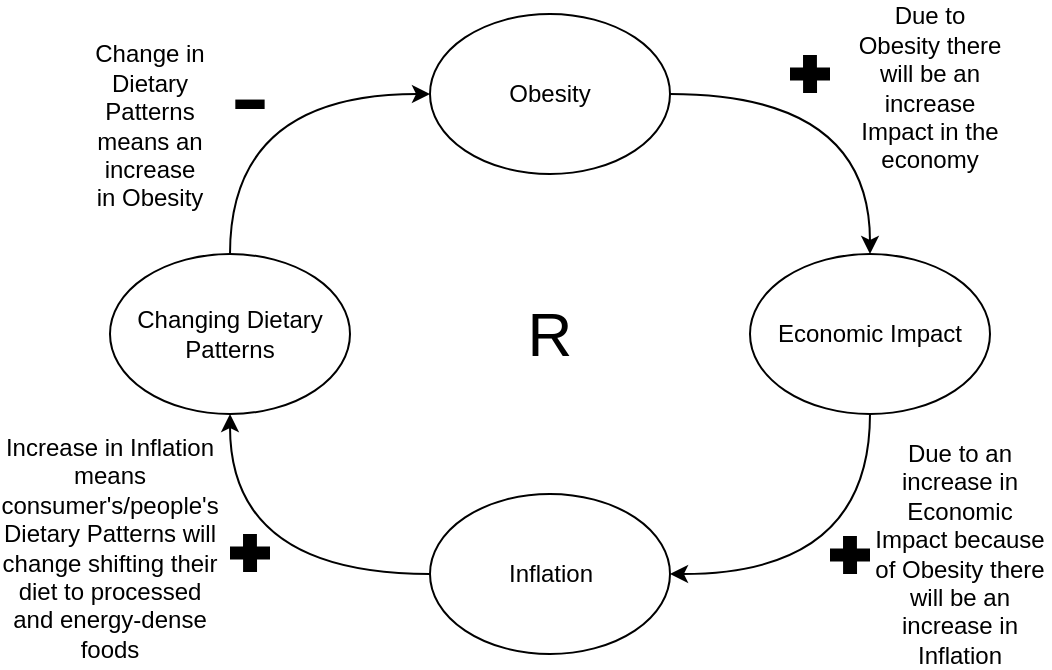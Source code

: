 <mxfile version="22.1.21" type="github">
  <diagram name="Page-1" id="XnVgnKiW5ejHczHaCuK-">
    <mxGraphModel dx="733" dy="362" grid="1" gridSize="10" guides="1" tooltips="1" connect="1" arrows="1" fold="1" page="1" pageScale="1" pageWidth="850" pageHeight="1100" math="0" shadow="0">
      <root>
        <mxCell id="0" />
        <mxCell id="1" parent="0" />
        <mxCell id="m-DePixAXjZ7ysnLrRMA-1" style="edgeStyle=orthogonalEdgeStyle;rounded=0;orthogonalLoop=1;jettySize=auto;html=1;exitX=1;exitY=0.5;exitDx=0;exitDy=0;curved=1;" edge="1" parent="1" source="m-DePixAXjZ7ysnLrRMA-2" target="m-DePixAXjZ7ysnLrRMA-8">
          <mxGeometry relative="1" as="geometry" />
        </mxCell>
        <mxCell id="m-DePixAXjZ7ysnLrRMA-2" value="" style="ellipse;whiteSpace=wrap;html=1;" vertex="1" parent="1">
          <mxGeometry x="360" y="80" width="120" height="80" as="geometry" />
        </mxCell>
        <mxCell id="m-DePixAXjZ7ysnLrRMA-3" style="edgeStyle=orthogonalEdgeStyle;rounded=0;orthogonalLoop=1;jettySize=auto;html=1;exitX=0.5;exitY=0;exitDx=0;exitDy=0;entryX=0;entryY=0.5;entryDx=0;entryDy=0;curved=1;" edge="1" parent="1" source="m-DePixAXjZ7ysnLrRMA-4" target="m-DePixAXjZ7ysnLrRMA-2">
          <mxGeometry relative="1" as="geometry" />
        </mxCell>
        <mxCell id="m-DePixAXjZ7ysnLrRMA-4" value="Changing Dietary Patterns" style="ellipse;whiteSpace=wrap;html=1;" vertex="1" parent="1">
          <mxGeometry x="200" y="200" width="120" height="80" as="geometry" />
        </mxCell>
        <mxCell id="m-DePixAXjZ7ysnLrRMA-5" style="edgeStyle=orthogonalEdgeStyle;rounded=0;orthogonalLoop=1;jettySize=auto;html=1;exitX=0;exitY=0.5;exitDx=0;exitDy=0;entryX=0.5;entryY=1;entryDx=0;entryDy=0;curved=1;" edge="1" parent="1" source="m-DePixAXjZ7ysnLrRMA-6" target="m-DePixAXjZ7ysnLrRMA-4">
          <mxGeometry relative="1" as="geometry" />
        </mxCell>
        <mxCell id="m-DePixAXjZ7ysnLrRMA-6" value="" style="ellipse;whiteSpace=wrap;html=1;" vertex="1" parent="1">
          <mxGeometry x="360" y="320" width="120" height="80" as="geometry" />
        </mxCell>
        <mxCell id="m-DePixAXjZ7ysnLrRMA-7" style="edgeStyle=orthogonalEdgeStyle;rounded=0;orthogonalLoop=1;jettySize=auto;html=1;exitX=0.5;exitY=1;exitDx=0;exitDy=0;entryX=1;entryY=0.5;entryDx=0;entryDy=0;curved=1;" edge="1" parent="1" source="m-DePixAXjZ7ysnLrRMA-8" target="m-DePixAXjZ7ysnLrRMA-6">
          <mxGeometry relative="1" as="geometry" />
        </mxCell>
        <mxCell id="m-DePixAXjZ7ysnLrRMA-8" value="Economic Impact" style="ellipse;whiteSpace=wrap;html=1;" vertex="1" parent="1">
          <mxGeometry x="520" y="200" width="120" height="80" as="geometry" />
        </mxCell>
        <mxCell id="m-DePixAXjZ7ysnLrRMA-9" value="Obesity" style="text;html=1;strokeColor=none;fillColor=none;align=center;verticalAlign=middle;whiteSpace=wrap;rounded=0;" vertex="1" parent="1">
          <mxGeometry x="370" y="105" width="100" height="30" as="geometry" />
        </mxCell>
        <mxCell id="m-DePixAXjZ7ysnLrRMA-10" value="R" style="text;html=1;strokeColor=none;fillColor=none;align=center;verticalAlign=middle;whiteSpace=wrap;rounded=0;fontSize=31;" vertex="1" parent="1">
          <mxGeometry x="390" y="225" width="60" height="30" as="geometry" />
        </mxCell>
        <mxCell id="m-DePixAXjZ7ysnLrRMA-11" value="" style="shape=mxgraph.signs.healthcare.first_aid;html=1;pointerEvents=1;fillColor=#000000;strokeColor=none;verticalLabelPosition=bottom;verticalAlign=top;align=center;" vertex="1" parent="1">
          <mxGeometry x="260" y="340" width="20" height="19" as="geometry" />
        </mxCell>
        <mxCell id="m-DePixAXjZ7ysnLrRMA-12" value="Inflation" style="text;html=1;strokeColor=none;fillColor=none;align=center;verticalAlign=middle;whiteSpace=wrap;rounded=0;" vertex="1" parent="1">
          <mxGeometry x="372.5" y="345" width="95" height="30" as="geometry" />
        </mxCell>
        <mxCell id="m-DePixAXjZ7ysnLrRMA-13" value="Due to Obesity there will be an increase Impact in the economy" style="text;html=1;strokeColor=none;fillColor=none;align=center;verticalAlign=middle;whiteSpace=wrap;rounded=0;" vertex="1" parent="1">
          <mxGeometry x="570" y="101.5" width="80" height="30" as="geometry" />
        </mxCell>
        <mxCell id="m-DePixAXjZ7ysnLrRMA-14" value="Due to an increase in Economic Impact because of Obesity there will be an increase in Inflation" style="text;html=1;strokeColor=none;fillColor=none;align=center;verticalAlign=middle;whiteSpace=wrap;rounded=0;" vertex="1" parent="1">
          <mxGeometry x="580" y="334.5" width="90" height="30" as="geometry" />
        </mxCell>
        <mxCell id="m-DePixAXjZ7ysnLrRMA-15" value="Increase in Inflation means consumer&#39;s/people&#39;s Dietary Patterns will change shifting their diet to processed and energy-dense foods" style="text;html=1;strokeColor=none;fillColor=none;align=center;verticalAlign=middle;whiteSpace=wrap;rounded=0;" vertex="1" parent="1">
          <mxGeometry x="160" y="319.5" width="80" height="55.5" as="geometry" />
        </mxCell>
        <mxCell id="m-DePixAXjZ7ysnLrRMA-16" value="Change in Dietary Patterns means an increase in Obesity" style="text;html=1;strokeColor=none;fillColor=none;align=center;verticalAlign=middle;whiteSpace=wrap;rounded=0;" vertex="1" parent="1">
          <mxGeometry x="190" y="120.5" width="60" height="30" as="geometry" />
        </mxCell>
        <mxCell id="m-DePixAXjZ7ysnLrRMA-20" value="" style="shape=mxgraph.signs.healthcare.first_aid;html=1;pointerEvents=1;fillColor=#000000;strokeColor=none;verticalLabelPosition=bottom;verticalAlign=top;align=center;" vertex="1" parent="1">
          <mxGeometry x="560" y="341" width="20" height="19" as="geometry" />
        </mxCell>
        <mxCell id="m-DePixAXjZ7ysnLrRMA-21" value="" style="shape=mxgraph.signs.healthcare.first_aid;html=1;pointerEvents=1;fillColor=#000000;strokeColor=none;verticalLabelPosition=bottom;verticalAlign=top;align=center;" vertex="1" parent="1">
          <mxGeometry x="540" y="100.5" width="20" height="19" as="geometry" />
        </mxCell>
        <mxCell id="m-DePixAXjZ7ysnLrRMA-25" value="&lt;font style=&quot;font-size: 60px;&quot;&gt;-&lt;/font&gt;" style="text;html=1;strokeColor=none;fillColor=none;align=center;verticalAlign=middle;whiteSpace=wrap;rounded=0;" vertex="1" parent="1">
          <mxGeometry x="240" y="105" width="60" height="30" as="geometry" />
        </mxCell>
      </root>
    </mxGraphModel>
  </diagram>
</mxfile>
